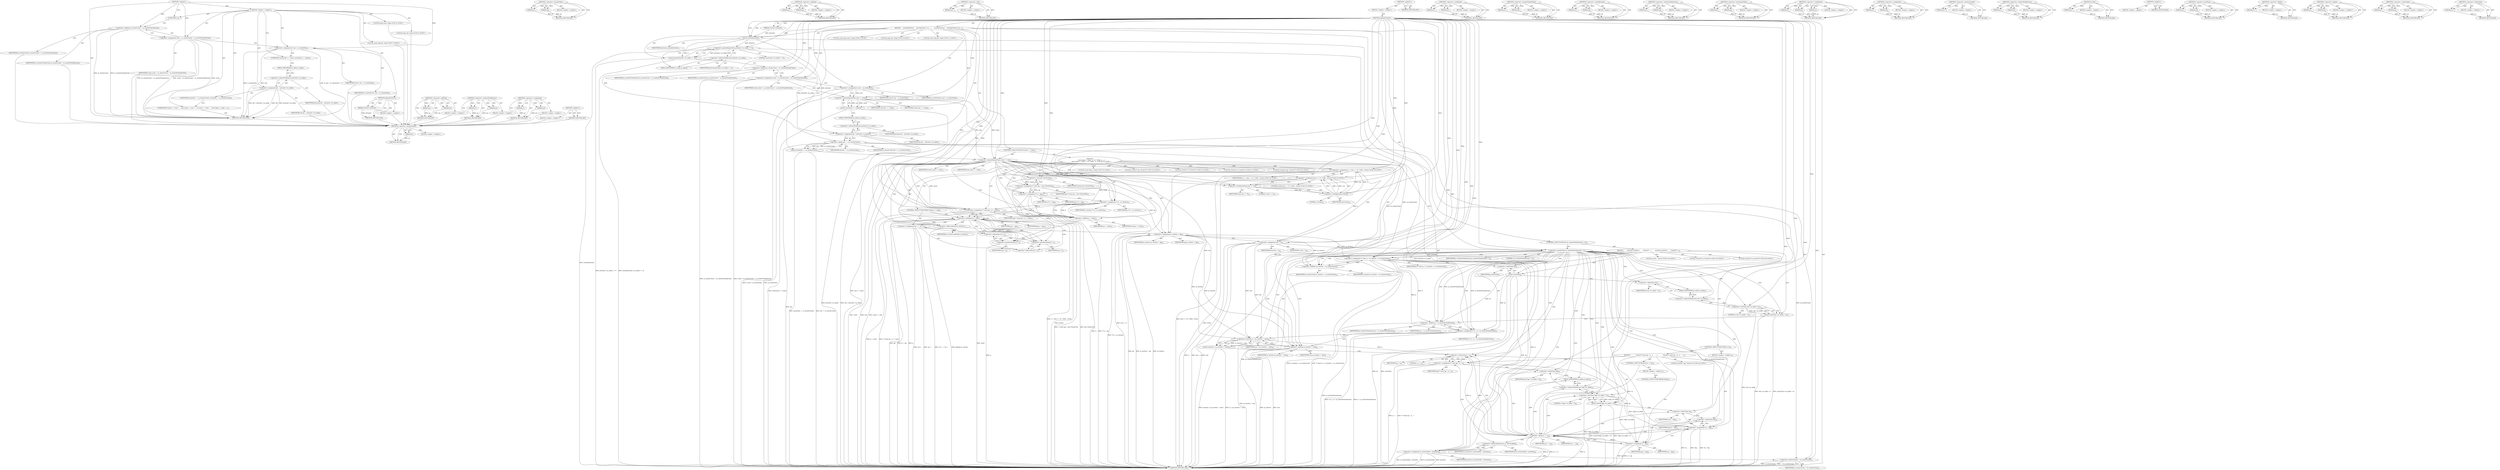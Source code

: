 digraph "&lt;global&gt;" {
vulnerable_281 [label=<(METHOD,&lt;operator&gt;.preIncrement)>];
vulnerable_282 [label=<(PARAM,p1)>];
vulnerable_283 [label=<(BLOCK,&lt;empty&gt;,&lt;empty&gt;)>];
vulnerable_284 [label=<(METHOD_RETURN,ANY)>];
vulnerable_261 [label=<(METHOD,&lt;operator&gt;.greaterThan)>];
vulnerable_262 [label=<(PARAM,p1)>];
vulnerable_263 [label=<(PARAM,p2)>];
vulnerable_264 [label=<(BLOCK,&lt;empty&gt;,&lt;empty&gt;)>];
vulnerable_265 [label=<(METHOD_RETURN,ANY)>];
vulnerable_214 [label=<(METHOD,&lt;operator&gt;.addition)>];
vulnerable_215 [label=<(PARAM,p1)>];
vulnerable_216 [label=<(PARAM,p2)>];
vulnerable_217 [label=<(BLOCK,&lt;empty&gt;,&lt;empty&gt;)>];
vulnerable_218 [label=<(METHOD_RETURN,ANY)>];
vulnerable_240 [label=<(METHOD,&lt;operator&gt;.new)>];
vulnerable_241 [label=<(PARAM,p1)>];
vulnerable_242 [label=<(BLOCK,&lt;empty&gt;,&lt;empty&gt;)>];
vulnerable_243 [label=<(METHOD_RETURN,ANY)>];
vulnerable_6 [label=<(METHOD,&lt;global&gt;)<SUB>1</SUB>>];
vulnerable_7 [label=<(BLOCK,&lt;empty&gt;,&lt;empty&gt;)<SUB>1</SUB>>];
vulnerable_8 [label=<(METHOD,AppendCluster)<SUB>1</SUB>>];
vulnerable_9 [label=<(PARAM,Cluster* pCluster)<SUB>1</SUB>>];
vulnerable_10 [label=<(BLOCK,{
    assert(pCluster);
    assert(pCluster-&gt;m_...,{
    assert(pCluster);
    assert(pCluster-&gt;m_...)<SUB>2</SUB>>];
vulnerable_11 [label=<(assert,assert(pCluster))<SUB>3</SUB>>];
vulnerable_12 [label=<(IDENTIFIER,pCluster,assert(pCluster))<SUB>3</SUB>>];
vulnerable_13 [label=<(assert,assert(pCluster-&gt;m_index &gt;= 0))<SUB>4</SUB>>];
vulnerable_14 [label=<(&lt;operator&gt;.greaterEqualsThan,pCluster-&gt;m_index &gt;= 0)<SUB>4</SUB>>];
vulnerable_15 [label=<(&lt;operator&gt;.indirectFieldAccess,pCluster-&gt;m_index)<SUB>4</SUB>>];
vulnerable_16 [label=<(IDENTIFIER,pCluster,pCluster-&gt;m_index &gt;= 0)<SUB>4</SUB>>];
vulnerable_17 [label=<(FIELD_IDENTIFIER,m_index,m_index)<SUB>4</SUB>>];
vulnerable_18 [label=<(LITERAL,0,pCluster-&gt;m_index &gt;= 0)<SUB>4</SUB>>];
vulnerable_19 [label="<(LOCAL,const long count: long)<SUB>6</SUB>>"];
vulnerable_20 [label=<(&lt;operator&gt;.assignment,count = m_clusterCount + m_clusterPreloadCount)<SUB>6</SUB>>];
vulnerable_21 [label=<(IDENTIFIER,count,count = m_clusterCount + m_clusterPreloadCount)<SUB>6</SUB>>];
vulnerable_22 [label=<(&lt;operator&gt;.addition,m_clusterCount + m_clusterPreloadCount)<SUB>6</SUB>>];
vulnerable_23 [label=<(IDENTIFIER,m_clusterCount,m_clusterCount + m_clusterPreloadCount)<SUB>6</SUB>>];
vulnerable_24 [label=<(IDENTIFIER,m_clusterPreloadCount,m_clusterCount + m_clusterPreloadCount)<SUB>6</SUB>>];
vulnerable_25 [label="<(LOCAL,long size: long)<SUB>8</SUB>>"];
vulnerable_26 [label=<(&lt;operator&gt;.assignment,&amp; size = m_clusterSize)<SUB>8</SUB>>];
vulnerable_27 [label=<(IDENTIFIER,size,&amp; size = m_clusterSize)<SUB>8</SUB>>];
vulnerable_28 [label=<(IDENTIFIER,m_clusterSize,&amp; size = m_clusterSize)<SUB>8</SUB>>];
vulnerable_29 [label=<(assert,assert(size &gt;= count))<SUB>9</SUB>>];
vulnerable_30 [label=<(&lt;operator&gt;.greaterEqualsThan,size &gt;= count)<SUB>9</SUB>>];
vulnerable_31 [label=<(IDENTIFIER,size,size &gt;= count)<SUB>9</SUB>>];
vulnerable_32 [label=<(IDENTIFIER,count,size &gt;= count)<SUB>9</SUB>>];
vulnerable_33 [label="<(LOCAL,const long idx: long)<SUB>11</SUB>>"];
vulnerable_34 [label=<(&lt;operator&gt;.assignment,idx = pCluster-&gt;m_index)<SUB>11</SUB>>];
vulnerable_35 [label=<(IDENTIFIER,idx,idx = pCluster-&gt;m_index)<SUB>11</SUB>>];
vulnerable_36 [label=<(&lt;operator&gt;.indirectFieldAccess,pCluster-&gt;m_index)<SUB>11</SUB>>];
vulnerable_37 [label=<(IDENTIFIER,pCluster,idx = pCluster-&gt;m_index)<SUB>11</SUB>>];
vulnerable_38 [label=<(FIELD_IDENTIFIER,m_index,m_index)<SUB>11</SUB>>];
vulnerable_39 [label=<(assert,assert(idx == m_clusterCount))<SUB>12</SUB>>];
vulnerable_40 [label=<(&lt;operator&gt;.equals,idx == m_clusterCount)<SUB>12</SUB>>];
vulnerable_41 [label=<(IDENTIFIER,idx,idx == m_clusterCount)<SUB>12</SUB>>];
vulnerable_42 [label=<(IDENTIFIER,m_clusterCount,idx == m_clusterCount)<SUB>12</SUB>>];
vulnerable_43 [label=<(CONTROL_STRUCTURE,IF,if (count &gt;= size))<SUB>14</SUB>>];
vulnerable_44 [label=<(&lt;operator&gt;.greaterEqualsThan,count &gt;= size)<SUB>14</SUB>>];
vulnerable_45 [label=<(IDENTIFIER,count,count &gt;= size)<SUB>14</SUB>>];
vulnerable_46 [label=<(IDENTIFIER,size,count &gt;= size)<SUB>14</SUB>>];
vulnerable_47 [label="<(BLOCK,{
        const long n = (size &lt;= 0) ? 2048 : 2...,{
        const long n = (size &lt;= 0) ? 2048 : 2...)<SUB>15</SUB>>"];
vulnerable_48 [label="<(LOCAL,const long n: long)<SUB>16</SUB>>"];
vulnerable_49 [label="<(&lt;operator&gt;.assignment,n = (size &lt;= 0) ? 2048 : 2*size)<SUB>16</SUB>>"];
vulnerable_50 [label="<(IDENTIFIER,n,n = (size &lt;= 0) ? 2048 : 2*size)<SUB>16</SUB>>"];
vulnerable_51 [label="<(&lt;operator&gt;.conditional,(size &lt;= 0) ? 2048 : 2*size)<SUB>16</SUB>>"];
vulnerable_52 [label=<(&lt;operator&gt;.lessEqualsThan,size &lt;= 0)<SUB>16</SUB>>];
vulnerable_53 [label=<(IDENTIFIER,size,size &lt;= 0)<SUB>16</SUB>>];
vulnerable_54 [label=<(LITERAL,0,size &lt;= 0)<SUB>16</SUB>>];
vulnerable_55 [label="<(LITERAL,2048,(size &lt;= 0) ? 2048 : 2*size)<SUB>16</SUB>>"];
vulnerable_56 [label=<(&lt;operator&gt;.multiplication,2*size)<SUB>16</SUB>>];
vulnerable_57 [label=<(LITERAL,2,2*size)<SUB>16</SUB>>];
vulnerable_58 [label=<(IDENTIFIER,size,2*size)<SUB>16</SUB>>];
vulnerable_59 [label="<(LOCAL,Cluster** qq: Cluster**)<SUB>18</SUB>>"];
vulnerable_60 [label=<(&lt;operator&gt;.assignment,** const qq = new Cluster*[n])<SUB>18</SUB>>];
vulnerable_61 [label=<(IDENTIFIER,qq,** const qq = new Cluster*[n])<SUB>18</SUB>>];
vulnerable_62 [label=<(&lt;operator&gt;.new,new Cluster*[n])<SUB>18</SUB>>];
vulnerable_63 [label=<(IDENTIFIER,Cluster,new Cluster*[n])<SUB>18</SUB>>];
vulnerable_64 [label="<(LOCAL,Cluster** q: Cluster**)<SUB>19</SUB>>"];
vulnerable_65 [label=<(&lt;operator&gt;.assignment,** q = qq)<SUB>19</SUB>>];
vulnerable_66 [label=<(IDENTIFIER,q,** q = qq)<SUB>19</SUB>>];
vulnerable_67 [label=<(IDENTIFIER,qq,** q = qq)<SUB>19</SUB>>];
vulnerable_68 [label="<(LOCAL,Cluster** p: Cluster**)<SUB>21</SUB>>"];
vulnerable_69 [label=<(&lt;operator&gt;.assignment,** p = m_clusters)<SUB>21</SUB>>];
vulnerable_70 [label=<(IDENTIFIER,p,** p = m_clusters)<SUB>21</SUB>>];
vulnerable_71 [label=<(IDENTIFIER,m_clusters,** p = m_clusters)<SUB>21</SUB>>];
vulnerable_72 [label="<(LOCAL,Cluster** pp: Cluster**)<SUB>22</SUB>>"];
vulnerable_73 [label=<(&lt;operator&gt;.assignment,** const pp = p + count)<SUB>22</SUB>>];
vulnerable_74 [label=<(IDENTIFIER,pp,** const pp = p + count)<SUB>22</SUB>>];
vulnerable_75 [label=<(&lt;operator&gt;.addition,p + count)<SUB>22</SUB>>];
vulnerable_76 [label=<(IDENTIFIER,p,p + count)<SUB>22</SUB>>];
vulnerable_77 [label=<(IDENTIFIER,count,p + count)<SUB>22</SUB>>];
vulnerable_78 [label=<(CONTROL_STRUCTURE,WHILE,while (p != pp))<SUB>24</SUB>>];
vulnerable_79 [label=<(&lt;operator&gt;.notEquals,p != pp)<SUB>24</SUB>>];
vulnerable_80 [label=<(IDENTIFIER,p,p != pp)<SUB>24</SUB>>];
vulnerable_81 [label=<(IDENTIFIER,pp,p != pp)<SUB>24</SUB>>];
vulnerable_82 [label=<(&lt;operator&gt;.assignment,*q++ = *p++)<SUB>25</SUB>>];
vulnerable_83 [label=<(&lt;operator&gt;.indirection,*q++)<SUB>25</SUB>>];
vulnerable_84 [label=<(&lt;operator&gt;.postIncrement,q++)<SUB>25</SUB>>];
vulnerable_85 [label=<(IDENTIFIER,q,q++)<SUB>25</SUB>>];
vulnerable_86 [label=<(&lt;operator&gt;.indirection,*p++)<SUB>25</SUB>>];
vulnerable_87 [label=<(&lt;operator&gt;.postIncrement,p++)<SUB>25</SUB>>];
vulnerable_88 [label=<(IDENTIFIER,p,p++)<SUB>25</SUB>>];
vulnerable_89 [label=<(&lt;operator&gt;.delete,delete[] m_clusters)<SUB>27</SUB>>];
vulnerable_90 [label=<(IDENTIFIER,m_clusters,delete[] m_clusters)<SUB>27</SUB>>];
vulnerable_91 [label=<(&lt;operator&gt;.assignment,m_clusters = qq)<SUB>29</SUB>>];
vulnerable_92 [label=<(IDENTIFIER,m_clusters,m_clusters = qq)<SUB>29</SUB>>];
vulnerable_93 [label=<(IDENTIFIER,qq,m_clusters = qq)<SUB>29</SUB>>];
vulnerable_94 [label=<(&lt;operator&gt;.assignment,size = n)<SUB>30</SUB>>];
vulnerable_95 [label=<(IDENTIFIER,size,size = n)<SUB>30</SUB>>];
vulnerable_96 [label=<(IDENTIFIER,n,size = n)<SUB>30</SUB>>];
vulnerable_97 [label=<(CONTROL_STRUCTURE,IF,if (m_clusterPreloadCount &gt; 0))<SUB>32</SUB>>];
vulnerable_98 [label=<(&lt;operator&gt;.greaterThan,m_clusterPreloadCount &gt; 0)<SUB>32</SUB>>];
vulnerable_99 [label=<(IDENTIFIER,m_clusterPreloadCount,m_clusterPreloadCount &gt; 0)<SUB>32</SUB>>];
vulnerable_100 [label=<(LITERAL,0,m_clusterPreloadCount &gt; 0)<SUB>32</SUB>>];
vulnerable_101 [label=<(BLOCK,{
        assert(m_clusters);
        Cluster**...,{
        assert(m_clusters);
        Cluster**...)<SUB>33</SUB>>];
vulnerable_102 [label="<(LOCAL,assert : assert)<SUB>34</SUB>>"];
vulnerable_103 [label="<(LOCAL,Cluster** p: Cluster**)<SUB>35</SUB>>"];
vulnerable_104 [label=<(&lt;operator&gt;.assignment,** const p = m_clusters + m_clusterCount)<SUB>35</SUB>>];
vulnerable_105 [label=<(IDENTIFIER,p,** const p = m_clusters + m_clusterCount)<SUB>35</SUB>>];
vulnerable_106 [label=<(&lt;operator&gt;.addition,m_clusters + m_clusterCount)<SUB>35</SUB>>];
vulnerable_107 [label=<(IDENTIFIER,m_clusters,m_clusters + m_clusterCount)<SUB>35</SUB>>];
vulnerable_108 [label=<(IDENTIFIER,m_clusterCount,m_clusters + m_clusterCount)<SUB>35</SUB>>];
vulnerable_109 [label=<(assert,assert(*p))<SUB>36</SUB>>];
vulnerable_110 [label=<(&lt;operator&gt;.indirection,*p)<SUB>36</SUB>>];
vulnerable_111 [label=<(IDENTIFIER,p,assert(*p))<SUB>36</SUB>>];
vulnerable_112 [label=<(assert,assert((*p)-&gt;m_index &lt; 0))<SUB>37</SUB>>];
vulnerable_113 [label=<(&lt;operator&gt;.lessThan,(*p)-&gt;m_index &lt; 0)<SUB>37</SUB>>];
vulnerable_114 [label=<(&lt;operator&gt;.indirectFieldAccess,(*p)-&gt;m_index)<SUB>37</SUB>>];
vulnerable_115 [label=<(&lt;operator&gt;.indirection,*p)<SUB>37</SUB>>];
vulnerable_116 [label=<(IDENTIFIER,p,(*p)-&gt;m_index &lt; 0)<SUB>37</SUB>>];
vulnerable_117 [label=<(FIELD_IDENTIFIER,m_index,m_index)<SUB>37</SUB>>];
vulnerable_118 [label=<(LITERAL,0,(*p)-&gt;m_index &lt; 0)<SUB>37</SUB>>];
vulnerable_119 [label="<(LOCAL,Cluster** q: Cluster**)<SUB>38</SUB>>"];
vulnerable_120 [label=<(&lt;operator&gt;.assignment,** q = p + m_clusterPreloadCount)<SUB>38</SUB>>];
vulnerable_121 [label=<(IDENTIFIER,q,** q = p + m_clusterPreloadCount)<SUB>38</SUB>>];
vulnerable_122 [label=<(&lt;operator&gt;.addition,p + m_clusterPreloadCount)<SUB>38</SUB>>];
vulnerable_123 [label=<(IDENTIFIER,p,p + m_clusterPreloadCount)<SUB>38</SUB>>];
vulnerable_124 [label=<(IDENTIFIER,m_clusterPreloadCount,p + m_clusterPreloadCount)<SUB>38</SUB>>];
vulnerable_125 [label=<(assert,assert(q &lt; (m_clusters + size)))<SUB>39</SUB>>];
vulnerable_126 [label=<(&lt;operator&gt;.lessThan,q &lt; (m_clusters + size))<SUB>39</SUB>>];
vulnerable_127 [label=<(IDENTIFIER,q,q &lt; (m_clusters + size))<SUB>39</SUB>>];
vulnerable_128 [label=<(&lt;operator&gt;.addition,m_clusters + size)<SUB>39</SUB>>];
vulnerable_129 [label=<(IDENTIFIER,m_clusters,m_clusters + size)<SUB>39</SUB>>];
vulnerable_130 [label=<(IDENTIFIER,size,m_clusters + size)<SUB>39</SUB>>];
vulnerable_131 [label=<(CONTROL_STRUCTURE,FOR,for (;;))<SUB>40</SUB>>];
vulnerable_132 [label=<(BLOCK,&lt;empty&gt;,&lt;empty&gt;)<SUB>40</SUB>>];
vulnerable_133 [label=<(BLOCK,{
            Cluster** const qq = q - 1;
     ...,{
            Cluster** const qq = q - 1;
     ...)<SUB>41</SUB>>];
vulnerable_134 [label="<(LOCAL,Cluster** qq: Cluster**)<SUB>42</SUB>>"];
vulnerable_135 [label=<(&lt;operator&gt;.assignment,** const qq = q - 1)<SUB>42</SUB>>];
vulnerable_136 [label=<(IDENTIFIER,qq,** const qq = q - 1)<SUB>42</SUB>>];
vulnerable_137 [label=<(&lt;operator&gt;.subtraction,q - 1)<SUB>42</SUB>>];
vulnerable_138 [label=<(IDENTIFIER,q,q - 1)<SUB>42</SUB>>];
vulnerable_139 [label=<(LITERAL,1,q - 1)<SUB>42</SUB>>];
vulnerable_140 [label=<(assert,assert((*qq)-&gt;m_index &lt; 0))<SUB>43</SUB>>];
vulnerable_141 [label=<(&lt;operator&gt;.lessThan,(*qq)-&gt;m_index &lt; 0)<SUB>43</SUB>>];
vulnerable_142 [label=<(&lt;operator&gt;.indirectFieldAccess,(*qq)-&gt;m_index)<SUB>43</SUB>>];
vulnerable_143 [label=<(&lt;operator&gt;.indirection,*qq)<SUB>43</SUB>>];
vulnerable_144 [label=<(IDENTIFIER,qq,(*qq)-&gt;m_index &lt; 0)<SUB>43</SUB>>];
vulnerable_145 [label=<(FIELD_IDENTIFIER,m_index,m_index)<SUB>43</SUB>>];
vulnerable_146 [label=<(LITERAL,0,(*qq)-&gt;m_index &lt; 0)<SUB>43</SUB>>];
vulnerable_147 [label=<(&lt;operator&gt;.assignment,*q = *qq)<SUB>44</SUB>>];
vulnerable_148 [label=<(&lt;operator&gt;.indirection,*q)<SUB>44</SUB>>];
vulnerable_149 [label=<(IDENTIFIER,q,*q = *qq)<SUB>44</SUB>>];
vulnerable_150 [label=<(&lt;operator&gt;.indirection,*qq)<SUB>44</SUB>>];
vulnerable_151 [label=<(IDENTIFIER,qq,*q = *qq)<SUB>44</SUB>>];
vulnerable_152 [label=<(&lt;operator&gt;.assignment,q = qq)<SUB>45</SUB>>];
vulnerable_153 [label=<(IDENTIFIER,q,q = qq)<SUB>45</SUB>>];
vulnerable_154 [label=<(IDENTIFIER,qq,q = qq)<SUB>45</SUB>>];
vulnerable_155 [label=<(CONTROL_STRUCTURE,IF,if (q == p))<SUB>46</SUB>>];
vulnerable_156 [label=<(&lt;operator&gt;.equals,q == p)<SUB>46</SUB>>];
vulnerable_157 [label=<(IDENTIFIER,q,q == p)<SUB>46</SUB>>];
vulnerable_158 [label=<(IDENTIFIER,p,q == p)<SUB>46</SUB>>];
vulnerable_159 [label=<(BLOCK,&lt;empty&gt;,&lt;empty&gt;)<SUB>47</SUB>>];
vulnerable_160 [label=<(CONTROL_STRUCTURE,BREAK,break;)<SUB>47</SUB>>];
vulnerable_161 [label=<(&lt;operator&gt;.assignment,m_clusters[idx] = pCluster)<SUB>50</SUB>>];
vulnerable_162 [label=<(&lt;operator&gt;.indirectIndexAccess,m_clusters[idx])<SUB>50</SUB>>];
vulnerable_163 [label=<(IDENTIFIER,m_clusters,m_clusters[idx] = pCluster)<SUB>50</SUB>>];
vulnerable_164 [label=<(IDENTIFIER,idx,m_clusters[idx] = pCluster)<SUB>50</SUB>>];
vulnerable_165 [label=<(IDENTIFIER,pCluster,m_clusters[idx] = pCluster)<SUB>50</SUB>>];
vulnerable_166 [label=<(&lt;operator&gt;.preIncrement,++m_clusterCount)<SUB>51</SUB>>];
vulnerable_167 [label=<(IDENTIFIER,m_clusterCount,++m_clusterCount)<SUB>51</SUB>>];
vulnerable_168 [label=<(METHOD_RETURN,void)<SUB>1</SUB>>];
vulnerable_170 [label=<(METHOD_RETURN,ANY)<SUB>1</SUB>>];
vulnerable_244 [label=<(METHOD,&lt;operator&gt;.notEquals)>];
vulnerable_245 [label=<(PARAM,p1)>];
vulnerable_246 [label=<(PARAM,p2)>];
vulnerable_247 [label=<(BLOCK,&lt;empty&gt;,&lt;empty&gt;)>];
vulnerable_248 [label=<(METHOD_RETURN,ANY)>];
vulnerable_199 [label=<(METHOD,&lt;operator&gt;.greaterEqualsThan)>];
vulnerable_200 [label=<(PARAM,p1)>];
vulnerable_201 [label=<(PARAM,p2)>];
vulnerable_202 [label=<(BLOCK,&lt;empty&gt;,&lt;empty&gt;)>];
vulnerable_203 [label=<(METHOD_RETURN,ANY)>];
vulnerable_235 [label=<(METHOD,&lt;operator&gt;.multiplication)>];
vulnerable_236 [label=<(PARAM,p1)>];
vulnerable_237 [label=<(PARAM,p2)>];
vulnerable_238 [label=<(BLOCK,&lt;empty&gt;,&lt;empty&gt;)>];
vulnerable_239 [label=<(METHOD_RETURN,ANY)>];
vulnerable_276 [label=<(METHOD,&lt;operator&gt;.indirectIndexAccess)>];
vulnerable_277 [label=<(PARAM,p1)>];
vulnerable_278 [label=<(PARAM,p2)>];
vulnerable_279 [label=<(BLOCK,&lt;empty&gt;,&lt;empty&gt;)>];
vulnerable_280 [label=<(METHOD_RETURN,ANY)>];
vulnerable_230 [label=<(METHOD,&lt;operator&gt;.lessEqualsThan)>];
vulnerable_231 [label=<(PARAM,p1)>];
vulnerable_232 [label=<(PARAM,p2)>];
vulnerable_233 [label=<(BLOCK,&lt;empty&gt;,&lt;empty&gt;)>];
vulnerable_234 [label=<(METHOD_RETURN,ANY)>];
vulnerable_224 [label=<(METHOD,&lt;operator&gt;.conditional)>];
vulnerable_225 [label=<(PARAM,p1)>];
vulnerable_226 [label=<(PARAM,p2)>];
vulnerable_227 [label=<(PARAM,p3)>];
vulnerable_228 [label=<(BLOCK,&lt;empty&gt;,&lt;empty&gt;)>];
vulnerable_229 [label=<(METHOD_RETURN,ANY)>];
vulnerable_209 [label=<(METHOD,&lt;operator&gt;.assignment)>];
vulnerable_210 [label=<(PARAM,p1)>];
vulnerable_211 [label=<(PARAM,p2)>];
vulnerable_212 [label=<(BLOCK,&lt;empty&gt;,&lt;empty&gt;)>];
vulnerable_213 [label=<(METHOD_RETURN,ANY)>];
vulnerable_253 [label=<(METHOD,&lt;operator&gt;.postIncrement)>];
vulnerable_254 [label=<(PARAM,p1)>];
vulnerable_255 [label=<(BLOCK,&lt;empty&gt;,&lt;empty&gt;)>];
vulnerable_256 [label=<(METHOD_RETURN,ANY)>];
vulnerable_204 [label=<(METHOD,&lt;operator&gt;.indirectFieldAccess)>];
vulnerable_205 [label=<(PARAM,p1)>];
vulnerable_206 [label=<(PARAM,p2)>];
vulnerable_207 [label=<(BLOCK,&lt;empty&gt;,&lt;empty&gt;)>];
vulnerable_208 [label=<(METHOD_RETURN,ANY)>];
vulnerable_195 [label=<(METHOD,assert)>];
vulnerable_196 [label=<(PARAM,p1)>];
vulnerable_197 [label=<(BLOCK,&lt;empty&gt;,&lt;empty&gt;)>];
vulnerable_198 [label=<(METHOD_RETURN,ANY)>];
vulnerable_189 [label=<(METHOD,&lt;global&gt;)<SUB>1</SUB>>];
vulnerable_190 [label=<(BLOCK,&lt;empty&gt;,&lt;empty&gt;)>];
vulnerable_191 [label=<(METHOD_RETURN,ANY)>];
vulnerable_266 [label=<(METHOD,&lt;operator&gt;.lessThan)>];
vulnerable_267 [label=<(PARAM,p1)>];
vulnerable_268 [label=<(PARAM,p2)>];
vulnerable_269 [label=<(BLOCK,&lt;empty&gt;,&lt;empty&gt;)>];
vulnerable_270 [label=<(METHOD_RETURN,ANY)>];
vulnerable_257 [label=<(METHOD,&lt;operator&gt;.delete)>];
vulnerable_258 [label=<(PARAM,p1)>];
vulnerable_259 [label=<(BLOCK,&lt;empty&gt;,&lt;empty&gt;)>];
vulnerable_260 [label=<(METHOD_RETURN,ANY)>];
vulnerable_219 [label=<(METHOD,&lt;operator&gt;.equals)>];
vulnerable_220 [label=<(PARAM,p1)>];
vulnerable_221 [label=<(PARAM,p2)>];
vulnerable_222 [label=<(BLOCK,&lt;empty&gt;,&lt;empty&gt;)>];
vulnerable_223 [label=<(METHOD_RETURN,ANY)>];
vulnerable_271 [label=<(METHOD,&lt;operator&gt;.subtraction)>];
vulnerable_272 [label=<(PARAM,p1)>];
vulnerable_273 [label=<(PARAM,p2)>];
vulnerable_274 [label=<(BLOCK,&lt;empty&gt;,&lt;empty&gt;)>];
vulnerable_275 [label=<(METHOD_RETURN,ANY)>];
vulnerable_249 [label=<(METHOD,&lt;operator&gt;.indirection)>];
vulnerable_250 [label=<(PARAM,p1)>];
vulnerable_251 [label=<(BLOCK,&lt;empty&gt;,&lt;empty&gt;)>];
vulnerable_252 [label=<(METHOD_RETURN,ANY)>];
fixed_6 [label=<(METHOD,&lt;global&gt;)<SUB>1</SUB>>];
fixed_7 [label=<(BLOCK,&lt;empty&gt;,&lt;empty&gt;)<SUB>1</SUB>>];
fixed_8 [label=<(METHOD,AppendCluster)<SUB>1</SUB>>];
fixed_9 [label=<(PARAM,Cluster* pCluster)<SUB>1</SUB>>];
fixed_10 [label=<(BLOCK,&lt;empty&gt;,&lt;empty&gt;)>];
fixed_11 [label=<(METHOD_RETURN,void)<SUB>1</SUB>>];
fixed_13 [label=<(UNKNOWN,t,t)<SUB>2</SUB>>];
fixed_14 [label="<(LOCAL,long count: long)<SUB>2</SUB>>"];
fixed_15 [label=<(&lt;operator&gt;.assignment,count = m_clusterCount + m_clusterPreloadCount)<SUB>2</SUB>>];
fixed_16 [label=<(IDENTIFIER,count,count = m_clusterCount + m_clusterPreloadCount)<SUB>2</SUB>>];
fixed_17 [label=<(&lt;operator&gt;.addition,m_clusterCount + m_clusterPreloadCount)<SUB>2</SUB>>];
fixed_18 [label=<(IDENTIFIER,m_clusterCount,m_clusterCount + m_clusterPreloadCount)<SUB>2</SUB>>];
fixed_19 [label=<(IDENTIFIER,m_clusterPreloadCount,m_clusterCount + m_clusterPreloadCount)<SUB>2</SUB>>];
fixed_20 [label="<(LOCAL,long size: long)<SUB>4</SUB>>"];
fixed_21 [label=<(&lt;operator&gt;.assignment,&amp; size = m_clusterSize)<SUB>4</SUB>>];
fixed_22 [label=<(IDENTIFIER,size,&amp; size = m_clusterSize)<SUB>4</SUB>>];
fixed_23 [label=<(IDENTIFIER,m_clusterSize,&amp; size = m_clusterSize)<SUB>4</SUB>>];
fixed_24 [label=<(UNKNOWN,assert(size &gt;= count);,assert(size &gt;= count);)<SUB>5</SUB>>];
fixed_25 [label="<(LOCAL,const long idx: long)<SUB>7</SUB>>"];
fixed_26 [label=<(&lt;operator&gt;.assignment,idx = pCluster-&gt;m_index)<SUB>7</SUB>>];
fixed_27 [label=<(IDENTIFIER,idx,idx = pCluster-&gt;m_index)<SUB>7</SUB>>];
fixed_28 [label=<(&lt;operator&gt;.indirectFieldAccess,pCluster-&gt;m_index)<SUB>7</SUB>>];
fixed_29 [label=<(IDENTIFIER,pCluster,idx = pCluster-&gt;m_index)<SUB>7</SUB>>];
fixed_30 [label=<(FIELD_IDENTIFIER,m_index,m_index)<SUB>7</SUB>>];
fixed_31 [label=<(UNKNOWN,assert(idx == m_clusterCount);,assert(idx == m_clusterCount);)<SUB>8</SUB>>];
fixed_32 [label=<(UNKNOWN,if (count &gt;= size) {
    const long n = (size &lt;...,if (count &gt;= size) {
    const long n = (size &lt;...)<SUB>10</SUB>>];
fixed_33 [label=<(METHOD_RETURN,ANY)<SUB>1</SUB>>];
fixed_55 [label=<(METHOD,&lt;operator&gt;.addition)>];
fixed_56 [label=<(PARAM,p1)>];
fixed_57 [label=<(PARAM,p2)>];
fixed_58 [label=<(BLOCK,&lt;empty&gt;,&lt;empty&gt;)>];
fixed_59 [label=<(METHOD_RETURN,ANY)>];
fixed_60 [label=<(METHOD,&lt;operator&gt;.indirectFieldAccess)>];
fixed_61 [label=<(PARAM,p1)>];
fixed_62 [label=<(PARAM,p2)>];
fixed_63 [label=<(BLOCK,&lt;empty&gt;,&lt;empty&gt;)>];
fixed_64 [label=<(METHOD_RETURN,ANY)>];
fixed_50 [label=<(METHOD,&lt;operator&gt;.assignment)>];
fixed_51 [label=<(PARAM,p1)>];
fixed_52 [label=<(PARAM,p2)>];
fixed_53 [label=<(BLOCK,&lt;empty&gt;,&lt;empty&gt;)>];
fixed_54 [label=<(METHOD_RETURN,ANY)>];
fixed_44 [label=<(METHOD,&lt;global&gt;)<SUB>1</SUB>>];
fixed_45 [label=<(BLOCK,&lt;empty&gt;,&lt;empty&gt;)>];
fixed_46 [label=<(METHOD_RETURN,ANY)>];
vulnerable_281 -> vulnerable_282  [key=0, label="AST: "];
vulnerable_281 -> vulnerable_282  [key=1, label="DDG: "];
vulnerable_281 -> vulnerable_283  [key=0, label="AST: "];
vulnerable_281 -> vulnerable_284  [key=0, label="AST: "];
vulnerable_281 -> vulnerable_284  [key=1, label="CFG: "];
vulnerable_282 -> vulnerable_284  [key=0, label="DDG: p1"];
vulnerable_261 -> vulnerable_262  [key=0, label="AST: "];
vulnerable_261 -> vulnerable_262  [key=1, label="DDG: "];
vulnerable_261 -> vulnerable_264  [key=0, label="AST: "];
vulnerable_261 -> vulnerable_263  [key=0, label="AST: "];
vulnerable_261 -> vulnerable_263  [key=1, label="DDG: "];
vulnerable_261 -> vulnerable_265  [key=0, label="AST: "];
vulnerable_261 -> vulnerable_265  [key=1, label="CFG: "];
vulnerable_262 -> vulnerable_265  [key=0, label="DDG: p1"];
vulnerable_263 -> vulnerable_265  [key=0, label="DDG: p2"];
vulnerable_214 -> vulnerable_215  [key=0, label="AST: "];
vulnerable_214 -> vulnerable_215  [key=1, label="DDG: "];
vulnerable_214 -> vulnerable_217  [key=0, label="AST: "];
vulnerable_214 -> vulnerable_216  [key=0, label="AST: "];
vulnerable_214 -> vulnerable_216  [key=1, label="DDG: "];
vulnerable_214 -> vulnerable_218  [key=0, label="AST: "];
vulnerable_214 -> vulnerable_218  [key=1, label="CFG: "];
vulnerable_215 -> vulnerable_218  [key=0, label="DDG: p1"];
vulnerable_216 -> vulnerable_218  [key=0, label="DDG: p2"];
vulnerable_240 -> vulnerable_241  [key=0, label="AST: "];
vulnerable_240 -> vulnerable_241  [key=1, label="DDG: "];
vulnerable_240 -> vulnerable_242  [key=0, label="AST: "];
vulnerable_240 -> vulnerable_243  [key=0, label="AST: "];
vulnerable_240 -> vulnerable_243  [key=1, label="CFG: "];
vulnerable_241 -> vulnerable_243  [key=0, label="DDG: p1"];
vulnerable_6 -> vulnerable_7  [key=0, label="AST: "];
vulnerable_6 -> vulnerable_170  [key=0, label="AST: "];
vulnerable_6 -> vulnerable_170  [key=1, label="CFG: "];
vulnerable_7 -> vulnerable_8  [key=0, label="AST: "];
vulnerable_8 -> vulnerable_9  [key=0, label="AST: "];
vulnerable_8 -> vulnerable_9  [key=1, label="DDG: "];
vulnerable_8 -> vulnerable_10  [key=0, label="AST: "];
vulnerable_8 -> vulnerable_168  [key=0, label="AST: "];
vulnerable_8 -> vulnerable_11  [key=0, label="CFG: "];
vulnerable_8 -> vulnerable_11  [key=1, label="DDG: "];
vulnerable_8 -> vulnerable_20  [key=0, label="DDG: "];
vulnerable_8 -> vulnerable_26  [key=0, label="DDG: "];
vulnerable_8 -> vulnerable_161  [key=0, label="DDG: "];
vulnerable_8 -> vulnerable_166  [key=0, label="DDG: "];
vulnerable_8 -> vulnerable_14  [key=0, label="DDG: "];
vulnerable_8 -> vulnerable_22  [key=0, label="DDG: "];
vulnerable_8 -> vulnerable_30  [key=0, label="DDG: "];
vulnerable_8 -> vulnerable_40  [key=0, label="DDG: "];
vulnerable_8 -> vulnerable_44  [key=0, label="DDG: "];
vulnerable_8 -> vulnerable_49  [key=0, label="DDG: "];
vulnerable_8 -> vulnerable_65  [key=0, label="DDG: "];
vulnerable_8 -> vulnerable_69  [key=0, label="DDG: "];
vulnerable_8 -> vulnerable_73  [key=0, label="DDG: "];
vulnerable_8 -> vulnerable_91  [key=0, label="DDG: "];
vulnerable_8 -> vulnerable_94  [key=0, label="DDG: "];
vulnerable_8 -> vulnerable_98  [key=0, label="DDG: "];
vulnerable_8 -> vulnerable_104  [key=0, label="DDG: "];
vulnerable_8 -> vulnerable_120  [key=0, label="DDG: "];
vulnerable_8 -> vulnerable_89  [key=0, label="DDG: "];
vulnerable_8 -> vulnerable_51  [key=0, label="DDG: "];
vulnerable_8 -> vulnerable_62  [key=0, label="DDG: "];
vulnerable_8 -> vulnerable_75  [key=0, label="DDG: "];
vulnerable_8 -> vulnerable_79  [key=0, label="DDG: "];
vulnerable_8 -> vulnerable_106  [key=0, label="DDG: "];
vulnerable_8 -> vulnerable_113  [key=0, label="DDG: "];
vulnerable_8 -> vulnerable_122  [key=0, label="DDG: "];
vulnerable_8 -> vulnerable_126  [key=0, label="DDG: "];
vulnerable_8 -> vulnerable_152  [key=0, label="DDG: "];
vulnerable_8 -> vulnerable_52  [key=0, label="DDG: "];
vulnerable_8 -> vulnerable_56  [key=0, label="DDG: "];
vulnerable_8 -> vulnerable_128  [key=0, label="DDG: "];
vulnerable_8 -> vulnerable_84  [key=0, label="DDG: "];
vulnerable_8 -> vulnerable_87  [key=0, label="DDG: "];
vulnerable_8 -> vulnerable_137  [key=0, label="DDG: "];
vulnerable_8 -> vulnerable_141  [key=0, label="DDG: "];
vulnerable_8 -> vulnerable_156  [key=0, label="DDG: "];
vulnerable_9 -> vulnerable_11  [key=0, label="DDG: pCluster"];
vulnerable_10 -> vulnerable_11  [key=0, label="AST: "];
vulnerable_10 -> vulnerable_13  [key=0, label="AST: "];
vulnerable_10 -> vulnerable_19  [key=0, label="AST: "];
vulnerable_10 -> vulnerable_20  [key=0, label="AST: "];
vulnerable_10 -> vulnerable_25  [key=0, label="AST: "];
vulnerable_10 -> vulnerable_26  [key=0, label="AST: "];
vulnerable_10 -> vulnerable_29  [key=0, label="AST: "];
vulnerable_10 -> vulnerable_33  [key=0, label="AST: "];
vulnerable_10 -> vulnerable_34  [key=0, label="AST: "];
vulnerable_10 -> vulnerable_39  [key=0, label="AST: "];
vulnerable_10 -> vulnerable_43  [key=0, label="AST: "];
vulnerable_10 -> vulnerable_97  [key=0, label="AST: "];
vulnerable_10 -> vulnerable_161  [key=0, label="AST: "];
vulnerable_10 -> vulnerable_166  [key=0, label="AST: "];
vulnerable_11 -> vulnerable_12  [key=0, label="AST: "];
vulnerable_11 -> vulnerable_17  [key=0, label="CFG: "];
vulnerable_11 -> vulnerable_168  [key=0, label="DDG: assert(pCluster)"];
vulnerable_11 -> vulnerable_34  [key=0, label="DDG: pCluster"];
vulnerable_11 -> vulnerable_161  [key=0, label="DDG: pCluster"];
vulnerable_11 -> vulnerable_14  [key=0, label="DDG: pCluster"];
vulnerable_13 -> vulnerable_14  [key=0, label="AST: "];
vulnerable_13 -> vulnerable_22  [key=0, label="CFG: "];
vulnerable_13 -> vulnerable_168  [key=0, label="DDG: pCluster-&gt;m_index &gt;= 0"];
vulnerable_13 -> vulnerable_168  [key=1, label="DDG: assert(pCluster-&gt;m_index &gt;= 0)"];
vulnerable_14 -> vulnerable_15  [key=0, label="AST: "];
vulnerable_14 -> vulnerable_18  [key=0, label="AST: "];
vulnerable_14 -> vulnerable_13  [key=0, label="CFG: "];
vulnerable_14 -> vulnerable_13  [key=1, label="DDG: pCluster-&gt;m_index"];
vulnerable_14 -> vulnerable_13  [key=2, label="DDG: 0"];
vulnerable_14 -> vulnerable_34  [key=0, label="DDG: pCluster-&gt;m_index"];
vulnerable_14 -> vulnerable_161  [key=0, label="DDG: pCluster-&gt;m_index"];
vulnerable_15 -> vulnerable_16  [key=0, label="AST: "];
vulnerable_15 -> vulnerable_17  [key=0, label="AST: "];
vulnerable_15 -> vulnerable_14  [key=0, label="CFG: "];
vulnerable_17 -> vulnerable_15  [key=0, label="CFG: "];
vulnerable_20 -> vulnerable_21  [key=0, label="AST: "];
vulnerable_20 -> vulnerable_22  [key=0, label="AST: "];
vulnerable_20 -> vulnerable_26  [key=0, label="CFG: "];
vulnerable_20 -> vulnerable_168  [key=0, label="DDG: m_clusterCount + m_clusterPreloadCount"];
vulnerable_20 -> vulnerable_168  [key=1, label="DDG: count = m_clusterCount + m_clusterPreloadCount"];
vulnerable_20 -> vulnerable_30  [key=0, label="DDG: count"];
vulnerable_22 -> vulnerable_23  [key=0, label="AST: "];
vulnerable_22 -> vulnerable_24  [key=0, label="AST: "];
vulnerable_22 -> vulnerable_20  [key=0, label="CFG: "];
vulnerable_26 -> vulnerable_27  [key=0, label="AST: "];
vulnerable_26 -> vulnerable_28  [key=0, label="AST: "];
vulnerable_26 -> vulnerable_30  [key=0, label="CFG: "];
vulnerable_26 -> vulnerable_30  [key=1, label="DDG: size"];
vulnerable_26 -> vulnerable_168  [key=0, label="DDG: &amp; size = m_clusterSize"];
vulnerable_26 -> vulnerable_168  [key=1, label="DDG: m_clusterSize"];
vulnerable_29 -> vulnerable_30  [key=0, label="AST: "];
vulnerable_29 -> vulnerable_38  [key=0, label="CFG: "];
vulnerable_29 -> vulnerable_168  [key=0, label="DDG: size &gt;= count"];
vulnerable_29 -> vulnerable_168  [key=1, label="DDG: assert(size &gt;= count)"];
vulnerable_30 -> vulnerable_31  [key=0, label="AST: "];
vulnerable_30 -> vulnerable_32  [key=0, label="AST: "];
vulnerable_30 -> vulnerable_29  [key=0, label="CFG: "];
vulnerable_30 -> vulnerable_29  [key=1, label="DDG: size"];
vulnerable_30 -> vulnerable_29  [key=2, label="DDG: count"];
vulnerable_30 -> vulnerable_44  [key=0, label="DDG: count"];
vulnerable_30 -> vulnerable_44  [key=1, label="DDG: size"];
vulnerable_34 -> vulnerable_35  [key=0, label="AST: "];
vulnerable_34 -> vulnerable_36  [key=0, label="AST: "];
vulnerable_34 -> vulnerable_40  [key=0, label="CFG: "];
vulnerable_34 -> vulnerable_40  [key=1, label="DDG: idx"];
vulnerable_34 -> vulnerable_168  [key=0, label="DDG: pCluster-&gt;m_index"];
vulnerable_34 -> vulnerable_168  [key=1, label="DDG: idx = pCluster-&gt;m_index"];
vulnerable_36 -> vulnerable_37  [key=0, label="AST: "];
vulnerable_36 -> vulnerable_38  [key=0, label="AST: "];
vulnerable_36 -> vulnerable_34  [key=0, label="CFG: "];
vulnerable_38 -> vulnerable_36  [key=0, label="CFG: "];
vulnerable_39 -> vulnerable_40  [key=0, label="AST: "];
vulnerable_39 -> vulnerable_44  [key=0, label="CFG: "];
vulnerable_39 -> vulnerable_168  [key=0, label="DDG: idx == m_clusterCount"];
vulnerable_39 -> vulnerable_168  [key=1, label="DDG: assert(idx == m_clusterCount)"];
vulnerable_40 -> vulnerable_41  [key=0, label="AST: "];
vulnerable_40 -> vulnerable_42  [key=0, label="AST: "];
vulnerable_40 -> vulnerable_39  [key=0, label="CFG: "];
vulnerable_40 -> vulnerable_39  [key=1, label="DDG: idx"];
vulnerable_40 -> vulnerable_39  [key=2, label="DDG: m_clusterCount"];
vulnerable_40 -> vulnerable_168  [key=0, label="DDG: idx"];
vulnerable_40 -> vulnerable_166  [key=0, label="DDG: m_clusterCount"];
vulnerable_40 -> vulnerable_104  [key=0, label="DDG: m_clusterCount"];
vulnerable_40 -> vulnerable_106  [key=0, label="DDG: m_clusterCount"];
vulnerable_43 -> vulnerable_44  [key=0, label="AST: "];
vulnerable_43 -> vulnerable_47  [key=0, label="AST: "];
vulnerable_44 -> vulnerable_45  [key=0, label="AST: "];
vulnerable_44 -> vulnerable_46  [key=0, label="AST: "];
vulnerable_44 -> vulnerable_52  [key=0, label="CFG: "];
vulnerable_44 -> vulnerable_52  [key=1, label="DDG: size"];
vulnerable_44 -> vulnerable_52  [key=2, label="CDG: "];
vulnerable_44 -> vulnerable_98  [key=0, label="CFG: "];
vulnerable_44 -> vulnerable_168  [key=0, label="DDG: count"];
vulnerable_44 -> vulnerable_168  [key=1, label="DDG: size"];
vulnerable_44 -> vulnerable_168  [key=2, label="DDG: count &gt;= size"];
vulnerable_44 -> vulnerable_73  [key=0, label="DDG: count"];
vulnerable_44 -> vulnerable_73  [key=1, label="CDG: "];
vulnerable_44 -> vulnerable_75  [key=0, label="DDG: count"];
vulnerable_44 -> vulnerable_75  [key=1, label="CDG: "];
vulnerable_44 -> vulnerable_126  [key=0, label="DDG: size"];
vulnerable_44 -> vulnerable_128  [key=0, label="DDG: size"];
vulnerable_44 -> vulnerable_94  [key=0, label="CDG: "];
vulnerable_44 -> vulnerable_49  [key=0, label="CDG: "];
vulnerable_44 -> vulnerable_60  [key=0, label="CDG: "];
vulnerable_44 -> vulnerable_51  [key=0, label="CDG: "];
vulnerable_44 -> vulnerable_89  [key=0, label="CDG: "];
vulnerable_44 -> vulnerable_69  [key=0, label="CDG: "];
vulnerable_44 -> vulnerable_65  [key=0, label="CDG: "];
vulnerable_44 -> vulnerable_91  [key=0, label="CDG: "];
vulnerable_44 -> vulnerable_79  [key=0, label="CDG: "];
vulnerable_44 -> vulnerable_62  [key=0, label="CDG: "];
vulnerable_47 -> vulnerable_48  [key=0, label="AST: "];
vulnerable_47 -> vulnerable_49  [key=0, label="AST: "];
vulnerable_47 -> vulnerable_59  [key=0, label="AST: "];
vulnerable_47 -> vulnerable_60  [key=0, label="AST: "];
vulnerable_47 -> vulnerable_64  [key=0, label="AST: "];
vulnerable_47 -> vulnerable_65  [key=0, label="AST: "];
vulnerable_47 -> vulnerable_68  [key=0, label="AST: "];
vulnerable_47 -> vulnerable_69  [key=0, label="AST: "];
vulnerable_47 -> vulnerable_72  [key=0, label="AST: "];
vulnerable_47 -> vulnerable_73  [key=0, label="AST: "];
vulnerable_47 -> vulnerable_78  [key=0, label="AST: "];
vulnerable_47 -> vulnerable_89  [key=0, label="AST: "];
vulnerable_47 -> vulnerable_91  [key=0, label="AST: "];
vulnerable_47 -> vulnerable_94  [key=0, label="AST: "];
vulnerable_49 -> vulnerable_50  [key=0, label="AST: "];
vulnerable_49 -> vulnerable_51  [key=0, label="AST: "];
vulnerable_49 -> vulnerable_62  [key=0, label="CFG: "];
vulnerable_49 -> vulnerable_168  [key=0, label="DDG: (size &lt;= 0) ? 2048 : 2*size"];
vulnerable_49 -> vulnerable_168  [key=1, label="DDG: n = (size &lt;= 0) ? 2048 : 2*size"];
vulnerable_49 -> vulnerable_94  [key=0, label="DDG: n"];
vulnerable_51 -> vulnerable_52  [key=0, label="AST: "];
vulnerable_51 -> vulnerable_55  [key=0, label="AST: "];
vulnerable_51 -> vulnerable_56  [key=0, label="AST: "];
vulnerable_51 -> vulnerable_49  [key=0, label="CFG: "];
vulnerable_51 -> vulnerable_168  [key=0, label="DDG: size &lt;= 0"];
vulnerable_51 -> vulnerable_168  [key=1, label="DDG: 2*size"];
vulnerable_52 -> vulnerable_53  [key=0, label="AST: "];
vulnerable_52 -> vulnerable_54  [key=0, label="AST: "];
vulnerable_52 -> vulnerable_51  [key=0, label="CFG: "];
vulnerable_52 -> vulnerable_56  [key=0, label="CFG: "];
vulnerable_52 -> vulnerable_56  [key=1, label="DDG: size"];
vulnerable_52 -> vulnerable_56  [key=2, label="CDG: "];
vulnerable_56 -> vulnerable_57  [key=0, label="AST: "];
vulnerable_56 -> vulnerable_58  [key=0, label="AST: "];
vulnerable_56 -> vulnerable_51  [key=0, label="CFG: "];
vulnerable_56 -> vulnerable_51  [key=1, label="DDG: 2"];
vulnerable_56 -> vulnerable_51  [key=2, label="DDG: size"];
vulnerable_56 -> vulnerable_49  [key=0, label="DDG: 2"];
vulnerable_56 -> vulnerable_49  [key=1, label="DDG: size"];
vulnerable_60 -> vulnerable_61  [key=0, label="AST: "];
vulnerable_60 -> vulnerable_62  [key=0, label="AST: "];
vulnerable_60 -> vulnerable_65  [key=0, label="CFG: "];
vulnerable_60 -> vulnerable_65  [key=1, label="DDG: qq"];
vulnerable_60 -> vulnerable_168  [key=0, label="DDG: new Cluster*[n]"];
vulnerable_60 -> vulnerable_168  [key=1, label="DDG: ** const qq = new Cluster*[n]"];
vulnerable_60 -> vulnerable_91  [key=0, label="DDG: qq"];
vulnerable_62 -> vulnerable_63  [key=0, label="AST: "];
vulnerable_62 -> vulnerable_60  [key=0, label="CFG: "];
vulnerable_62 -> vulnerable_60  [key=1, label="DDG: Cluster"];
vulnerable_62 -> vulnerable_168  [key=0, label="DDG: Cluster"];
vulnerable_65 -> vulnerable_66  [key=0, label="AST: "];
vulnerable_65 -> vulnerable_67  [key=0, label="AST: "];
vulnerable_65 -> vulnerable_69  [key=0, label="CFG: "];
vulnerable_65 -> vulnerable_168  [key=0, label="DDG: q"];
vulnerable_65 -> vulnerable_168  [key=1, label="DDG: ** q = qq"];
vulnerable_65 -> vulnerable_84  [key=0, label="DDG: q"];
vulnerable_69 -> vulnerable_70  [key=0, label="AST: "];
vulnerable_69 -> vulnerable_71  [key=0, label="AST: "];
vulnerable_69 -> vulnerable_75  [key=0, label="CFG: "];
vulnerable_69 -> vulnerable_75  [key=1, label="DDG: p"];
vulnerable_69 -> vulnerable_168  [key=0, label="DDG: ** p = m_clusters"];
vulnerable_69 -> vulnerable_73  [key=0, label="DDG: p"];
vulnerable_69 -> vulnerable_79  [key=0, label="DDG: p"];
vulnerable_73 -> vulnerable_74  [key=0, label="AST: "];
vulnerable_73 -> vulnerable_75  [key=0, label="AST: "];
vulnerable_73 -> vulnerable_79  [key=0, label="CFG: "];
vulnerable_73 -> vulnerable_79  [key=1, label="DDG: pp"];
vulnerable_73 -> vulnerable_168  [key=0, label="DDG: p + count"];
vulnerable_73 -> vulnerable_168  [key=1, label="DDG: ** const pp = p + count"];
vulnerable_75 -> vulnerable_76  [key=0, label="AST: "];
vulnerable_75 -> vulnerable_77  [key=0, label="AST: "];
vulnerable_75 -> vulnerable_73  [key=0, label="CFG: "];
vulnerable_75 -> vulnerable_168  [key=0, label="DDG: count"];
vulnerable_78 -> vulnerable_79  [key=0, label="AST: "];
vulnerable_78 -> vulnerable_82  [key=0, label="AST: "];
vulnerable_79 -> vulnerable_80  [key=0, label="AST: "];
vulnerable_79 -> vulnerable_81  [key=0, label="AST: "];
vulnerable_79 -> vulnerable_84  [key=0, label="CFG: "];
vulnerable_79 -> vulnerable_84  [key=1, label="CDG: "];
vulnerable_79 -> vulnerable_89  [key=0, label="CFG: "];
vulnerable_79 -> vulnerable_168  [key=0, label="DDG: p"];
vulnerable_79 -> vulnerable_168  [key=1, label="DDG: pp"];
vulnerable_79 -> vulnerable_168  [key=2, label="DDG: p != pp"];
vulnerable_79 -> vulnerable_87  [key=0, label="DDG: p"];
vulnerable_79 -> vulnerable_87  [key=1, label="CDG: "];
vulnerable_79 -> vulnerable_82  [key=0, label="CDG: "];
vulnerable_79 -> vulnerable_79  [key=0, label="CDG: "];
vulnerable_79 -> vulnerable_83  [key=0, label="CDG: "];
vulnerable_79 -> vulnerable_86  [key=0, label="CDG: "];
vulnerable_82 -> vulnerable_83  [key=0, label="AST: "];
vulnerable_82 -> vulnerable_86  [key=0, label="AST: "];
vulnerable_82 -> vulnerable_79  [key=0, label="CFG: "];
vulnerable_82 -> vulnerable_168  [key=0, label="DDG: *q++"];
vulnerable_82 -> vulnerable_168  [key=1, label="DDG: *p++"];
vulnerable_82 -> vulnerable_168  [key=2, label="DDG: *q++ = *p++"];
vulnerable_83 -> vulnerable_84  [key=0, label="AST: "];
vulnerable_83 -> vulnerable_87  [key=0, label="CFG: "];
vulnerable_84 -> vulnerable_85  [key=0, label="AST: "];
vulnerable_84 -> vulnerable_83  [key=0, label="CFG: "];
vulnerable_84 -> vulnerable_168  [key=0, label="DDG: q"];
vulnerable_86 -> vulnerable_87  [key=0, label="AST: "];
vulnerable_86 -> vulnerable_82  [key=0, label="CFG: "];
vulnerable_87 -> vulnerable_88  [key=0, label="AST: "];
vulnerable_87 -> vulnerable_86  [key=0, label="CFG: "];
vulnerable_87 -> vulnerable_79  [key=0, label="DDG: p"];
vulnerable_89 -> vulnerable_90  [key=0, label="AST: "];
vulnerable_89 -> vulnerable_91  [key=0, label="CFG: "];
vulnerable_89 -> vulnerable_168  [key=0, label="DDG: delete[] m_clusters"];
vulnerable_91 -> vulnerable_92  [key=0, label="AST: "];
vulnerable_91 -> vulnerable_93  [key=0, label="AST: "];
vulnerable_91 -> vulnerable_94  [key=0, label="CFG: "];
vulnerable_91 -> vulnerable_168  [key=0, label="DDG: m_clusters"];
vulnerable_91 -> vulnerable_168  [key=1, label="DDG: qq"];
vulnerable_91 -> vulnerable_168  [key=2, label="DDG: m_clusters = qq"];
vulnerable_91 -> vulnerable_104  [key=0, label="DDG: m_clusters"];
vulnerable_91 -> vulnerable_106  [key=0, label="DDG: m_clusters"];
vulnerable_91 -> vulnerable_126  [key=0, label="DDG: m_clusters"];
vulnerable_91 -> vulnerable_128  [key=0, label="DDG: m_clusters"];
vulnerable_94 -> vulnerable_95  [key=0, label="AST: "];
vulnerable_94 -> vulnerable_96  [key=0, label="AST: "];
vulnerable_94 -> vulnerable_98  [key=0, label="CFG: "];
vulnerable_94 -> vulnerable_168  [key=0, label="DDG: size"];
vulnerable_94 -> vulnerable_168  [key=1, label="DDG: n"];
vulnerable_94 -> vulnerable_168  [key=2, label="DDG: size = n"];
vulnerable_94 -> vulnerable_126  [key=0, label="DDG: size"];
vulnerable_94 -> vulnerable_128  [key=0, label="DDG: size"];
vulnerable_97 -> vulnerable_98  [key=0, label="AST: "];
vulnerable_97 -> vulnerable_101  [key=0, label="AST: "];
vulnerable_98 -> vulnerable_99  [key=0, label="AST: "];
vulnerable_98 -> vulnerable_100  [key=0, label="AST: "];
vulnerable_98 -> vulnerable_106  [key=0, label="CFG: "];
vulnerable_98 -> vulnerable_106  [key=1, label="CDG: "];
vulnerable_98 -> vulnerable_162  [key=0, label="CFG: "];
vulnerable_98 -> vulnerable_168  [key=0, label="DDG: m_clusterPreloadCount"];
vulnerable_98 -> vulnerable_168  [key=1, label="DDG: m_clusterPreloadCount &gt; 0"];
vulnerable_98 -> vulnerable_120  [key=0, label="DDG: m_clusterPreloadCount"];
vulnerable_98 -> vulnerable_120  [key=1, label="CDG: "];
vulnerable_98 -> vulnerable_122  [key=0, label="DDG: m_clusterPreloadCount"];
vulnerable_98 -> vulnerable_122  [key=1, label="CDG: "];
vulnerable_98 -> vulnerable_115  [key=0, label="CDG: "];
vulnerable_98 -> vulnerable_141  [key=0, label="CDG: "];
vulnerable_98 -> vulnerable_113  [key=0, label="CDG: "];
vulnerable_98 -> vulnerable_145  [key=0, label="CDG: "];
vulnerable_98 -> vulnerable_128  [key=0, label="CDG: "];
vulnerable_98 -> vulnerable_114  [key=0, label="CDG: "];
vulnerable_98 -> vulnerable_142  [key=0, label="CDG: "];
vulnerable_98 -> vulnerable_150  [key=0, label="CDG: "];
vulnerable_98 -> vulnerable_104  [key=0, label="CDG: "];
vulnerable_98 -> vulnerable_112  [key=0, label="CDG: "];
vulnerable_98 -> vulnerable_140  [key=0, label="CDG: "];
vulnerable_98 -> vulnerable_148  [key=0, label="CDG: "];
vulnerable_98 -> vulnerable_143  [key=0, label="CDG: "];
vulnerable_98 -> vulnerable_126  [key=0, label="CDG: "];
vulnerable_98 -> vulnerable_137  [key=0, label="CDG: "];
vulnerable_98 -> vulnerable_152  [key=0, label="CDG: "];
vulnerable_98 -> vulnerable_147  [key=0, label="CDG: "];
vulnerable_98 -> vulnerable_135  [key=0, label="CDG: "];
vulnerable_98 -> vulnerable_110  [key=0, label="CDG: "];
vulnerable_98 -> vulnerable_117  [key=0, label="CDG: "];
vulnerable_98 -> vulnerable_156  [key=0, label="CDG: "];
vulnerable_98 -> vulnerable_125  [key=0, label="CDG: "];
vulnerable_98 -> vulnerable_109  [key=0, label="CDG: "];
vulnerable_101 -> vulnerable_102  [key=0, label="AST: "];
vulnerable_101 -> vulnerable_103  [key=0, label="AST: "];
vulnerable_101 -> vulnerable_104  [key=0, label="AST: "];
vulnerable_101 -> vulnerable_109  [key=0, label="AST: "];
vulnerable_101 -> vulnerable_112  [key=0, label="AST: "];
vulnerable_101 -> vulnerable_119  [key=0, label="AST: "];
vulnerable_101 -> vulnerable_120  [key=0, label="AST: "];
vulnerable_101 -> vulnerable_125  [key=0, label="AST: "];
vulnerable_101 -> vulnerable_131  [key=0, label="AST: "];
vulnerable_104 -> vulnerable_105  [key=0, label="AST: "];
vulnerable_104 -> vulnerable_106  [key=0, label="AST: "];
vulnerable_104 -> vulnerable_110  [key=0, label="CFG: "];
vulnerable_104 -> vulnerable_168  [key=0, label="DDG: m_clusters + m_clusterCount"];
vulnerable_104 -> vulnerable_168  [key=1, label="DDG: ** const p = m_clusters + m_clusterCount"];
vulnerable_104 -> vulnerable_120  [key=0, label="DDG: p"];
vulnerable_104 -> vulnerable_122  [key=0, label="DDG: p"];
vulnerable_104 -> vulnerable_156  [key=0, label="DDG: p"];
vulnerable_106 -> vulnerable_107  [key=0, label="AST: "];
vulnerable_106 -> vulnerable_108  [key=0, label="AST: "];
vulnerable_106 -> vulnerable_104  [key=0, label="CFG: "];
vulnerable_109 -> vulnerable_110  [key=0, label="AST: "];
vulnerable_109 -> vulnerable_115  [key=0, label="CFG: "];
vulnerable_109 -> vulnerable_168  [key=0, label="DDG: *p"];
vulnerable_109 -> vulnerable_168  [key=1, label="DDG: assert(*p)"];
vulnerable_109 -> vulnerable_120  [key=0, label="DDG: *p"];
vulnerable_109 -> vulnerable_122  [key=0, label="DDG: *p"];
vulnerable_109 -> vulnerable_156  [key=0, label="DDG: *p"];
vulnerable_110 -> vulnerable_111  [key=0, label="AST: "];
vulnerable_110 -> vulnerable_109  [key=0, label="CFG: "];
vulnerable_112 -> vulnerable_113  [key=0, label="AST: "];
vulnerable_112 -> vulnerable_122  [key=0, label="CFG: "];
vulnerable_112 -> vulnerable_168  [key=0, label="DDG: (*p)-&gt;m_index &lt; 0"];
vulnerable_112 -> vulnerable_168  [key=1, label="DDG: assert((*p)-&gt;m_index &lt; 0)"];
vulnerable_113 -> vulnerable_114  [key=0, label="AST: "];
vulnerable_113 -> vulnerable_118  [key=0, label="AST: "];
vulnerable_113 -> vulnerable_112  [key=0, label="CFG: "];
vulnerable_113 -> vulnerable_112  [key=1, label="DDG: (*p)-&gt;m_index"];
vulnerable_113 -> vulnerable_112  [key=2, label="DDG: 0"];
vulnerable_113 -> vulnerable_168  [key=0, label="DDG: (*p)-&gt;m_index"];
vulnerable_114 -> vulnerable_115  [key=0, label="AST: "];
vulnerable_114 -> vulnerable_117  [key=0, label="AST: "];
vulnerable_114 -> vulnerable_113  [key=0, label="CFG: "];
vulnerable_115 -> vulnerable_116  [key=0, label="AST: "];
vulnerable_115 -> vulnerable_117  [key=0, label="CFG: "];
vulnerable_117 -> vulnerable_114  [key=0, label="CFG: "];
vulnerable_120 -> vulnerable_121  [key=0, label="AST: "];
vulnerable_120 -> vulnerable_122  [key=0, label="AST: "];
vulnerable_120 -> vulnerable_128  [key=0, label="CFG: "];
vulnerable_120 -> vulnerable_168  [key=0, label="DDG: p + m_clusterPreloadCount"];
vulnerable_120 -> vulnerable_168  [key=1, label="DDG: ** q = p + m_clusterPreloadCount"];
vulnerable_120 -> vulnerable_126  [key=0, label="DDG: q"];
vulnerable_122 -> vulnerable_123  [key=0, label="AST: "];
vulnerable_122 -> vulnerable_124  [key=0, label="AST: "];
vulnerable_122 -> vulnerable_120  [key=0, label="CFG: "];
vulnerable_122 -> vulnerable_168  [key=0, label="DDG: m_clusterPreloadCount"];
vulnerable_125 -> vulnerable_126  [key=0, label="AST: "];
vulnerable_125 -> vulnerable_137  [key=0, label="CFG: "];
vulnerable_125 -> vulnerable_168  [key=0, label="DDG: q &lt; (m_clusters + size)"];
vulnerable_125 -> vulnerable_168  [key=1, label="DDG: assert(q &lt; (m_clusters + size))"];
vulnerable_126 -> vulnerable_127  [key=0, label="AST: "];
vulnerable_126 -> vulnerable_128  [key=0, label="AST: "];
vulnerable_126 -> vulnerable_125  [key=0, label="CFG: "];
vulnerable_126 -> vulnerable_125  [key=1, label="DDG: q"];
vulnerable_126 -> vulnerable_125  [key=2, label="DDG: m_clusters + size"];
vulnerable_126 -> vulnerable_168  [key=0, label="DDG: m_clusters + size"];
vulnerable_126 -> vulnerable_137  [key=0, label="DDG: q"];
vulnerable_128 -> vulnerable_129  [key=0, label="AST: "];
vulnerable_128 -> vulnerable_130  [key=0, label="AST: "];
vulnerable_128 -> vulnerable_126  [key=0, label="CFG: "];
vulnerable_128 -> vulnerable_168  [key=0, label="DDG: m_clusters"];
vulnerable_128 -> vulnerable_168  [key=1, label="DDG: size"];
vulnerable_131 -> vulnerable_132  [key=0, label="AST: "];
vulnerable_131 -> vulnerable_133  [key=0, label="AST: "];
vulnerable_133 -> vulnerable_134  [key=0, label="AST: "];
vulnerable_133 -> vulnerable_135  [key=0, label="AST: "];
vulnerable_133 -> vulnerable_140  [key=0, label="AST: "];
vulnerable_133 -> vulnerable_147  [key=0, label="AST: "];
vulnerable_133 -> vulnerable_152  [key=0, label="AST: "];
vulnerable_133 -> vulnerable_155  [key=0, label="AST: "];
vulnerable_135 -> vulnerable_136  [key=0, label="AST: "];
vulnerable_135 -> vulnerable_137  [key=0, label="AST: "];
vulnerable_135 -> vulnerable_143  [key=0, label="CFG: "];
vulnerable_135 -> vulnerable_168  [key=0, label="DDG: q - 1"];
vulnerable_135 -> vulnerable_168  [key=1, label="DDG: ** const qq = q - 1"];
vulnerable_135 -> vulnerable_152  [key=0, label="DDG: qq"];
vulnerable_137 -> vulnerable_138  [key=0, label="AST: "];
vulnerable_137 -> vulnerable_139  [key=0, label="AST: "];
vulnerable_137 -> vulnerable_135  [key=0, label="CFG: "];
vulnerable_137 -> vulnerable_135  [key=1, label="DDG: q"];
vulnerable_137 -> vulnerable_135  [key=2, label="DDG: 1"];
vulnerable_140 -> vulnerable_141  [key=0, label="AST: "];
vulnerable_140 -> vulnerable_148  [key=0, label="CFG: "];
vulnerable_140 -> vulnerable_168  [key=0, label="DDG: (*qq)-&gt;m_index &lt; 0"];
vulnerable_140 -> vulnerable_168  [key=1, label="DDG: assert((*qq)-&gt;m_index &lt; 0)"];
vulnerable_141 -> vulnerable_142  [key=0, label="AST: "];
vulnerable_141 -> vulnerable_146  [key=0, label="AST: "];
vulnerable_141 -> vulnerable_140  [key=0, label="CFG: "];
vulnerable_141 -> vulnerable_140  [key=1, label="DDG: (*qq)-&gt;m_index"];
vulnerable_141 -> vulnerable_140  [key=2, label="DDG: 0"];
vulnerable_141 -> vulnerable_168  [key=0, label="DDG: (*qq)-&gt;m_index"];
vulnerable_141 -> vulnerable_147  [key=0, label="DDG: (*qq)-&gt;m_index"];
vulnerable_141 -> vulnerable_152  [key=0, label="DDG: (*qq)-&gt;m_index"];
vulnerable_142 -> vulnerable_143  [key=0, label="AST: "];
vulnerable_142 -> vulnerable_145  [key=0, label="AST: "];
vulnerable_142 -> vulnerable_141  [key=0, label="CFG: "];
vulnerable_143 -> vulnerable_144  [key=0, label="AST: "];
vulnerable_143 -> vulnerable_145  [key=0, label="CFG: "];
vulnerable_145 -> vulnerable_142  [key=0, label="CFG: "];
vulnerable_147 -> vulnerable_148  [key=0, label="AST: "];
vulnerable_147 -> vulnerable_150  [key=0, label="AST: "];
vulnerable_147 -> vulnerable_152  [key=0, label="CFG: "];
vulnerable_147 -> vulnerable_168  [key=0, label="DDG: *q"];
vulnerable_147 -> vulnerable_168  [key=1, label="DDG: *qq"];
vulnerable_147 -> vulnerable_168  [key=2, label="DDG: *q = *qq"];
vulnerable_147 -> vulnerable_137  [key=0, label="DDG: *q"];
vulnerable_147 -> vulnerable_156  [key=0, label="DDG: *q"];
vulnerable_148 -> vulnerable_149  [key=0, label="AST: "];
vulnerable_148 -> vulnerable_150  [key=0, label="CFG: "];
vulnerable_150 -> vulnerable_151  [key=0, label="AST: "];
vulnerable_150 -> vulnerable_147  [key=0, label="CFG: "];
vulnerable_152 -> vulnerable_153  [key=0, label="AST: "];
vulnerable_152 -> vulnerable_154  [key=0, label="AST: "];
vulnerable_152 -> vulnerable_156  [key=0, label="CFG: "];
vulnerable_152 -> vulnerable_156  [key=1, label="DDG: q"];
vulnerable_152 -> vulnerable_168  [key=0, label="DDG: qq"];
vulnerable_152 -> vulnerable_168  [key=1, label="DDG: q = qq"];
vulnerable_155 -> vulnerable_156  [key=0, label="AST: "];
vulnerable_155 -> vulnerable_159  [key=0, label="AST: "];
vulnerable_156 -> vulnerable_157  [key=0, label="AST: "];
vulnerable_156 -> vulnerable_158  [key=0, label="AST: "];
vulnerable_156 -> vulnerable_137  [key=0, label="CFG: "];
vulnerable_156 -> vulnerable_137  [key=1, label="DDG: q"];
vulnerable_156 -> vulnerable_137  [key=2, label="CDG: "];
vulnerable_156 -> vulnerable_162  [key=0, label="CFG: "];
vulnerable_156 -> vulnerable_168  [key=0, label="DDG: q"];
vulnerable_156 -> vulnerable_168  [key=1, label="DDG: p"];
vulnerable_156 -> vulnerable_168  [key=2, label="DDG: q == p"];
vulnerable_156 -> vulnerable_141  [key=0, label="CDG: "];
vulnerable_156 -> vulnerable_145  [key=0, label="CDG: "];
vulnerable_156 -> vulnerable_142  [key=0, label="CDG: "];
vulnerable_156 -> vulnerable_150  [key=0, label="CDG: "];
vulnerable_156 -> vulnerable_140  [key=0, label="CDG: "];
vulnerable_156 -> vulnerable_148  [key=0, label="CDG: "];
vulnerable_156 -> vulnerable_143  [key=0, label="CDG: "];
vulnerable_156 -> vulnerable_152  [key=0, label="CDG: "];
vulnerable_156 -> vulnerable_147  [key=0, label="CDG: "];
vulnerable_156 -> vulnerable_135  [key=0, label="CDG: "];
vulnerable_156 -> vulnerable_156  [key=0, label="CDG: "];
vulnerable_159 -> vulnerable_160  [key=0, label="AST: "];
vulnerable_161 -> vulnerable_162  [key=0, label="AST: "];
vulnerable_161 -> vulnerable_165  [key=0, label="AST: "];
vulnerable_161 -> vulnerable_166  [key=0, label="CFG: "];
vulnerable_161 -> vulnerable_168  [key=0, label="DDG: m_clusters[idx]"];
vulnerable_161 -> vulnerable_168  [key=1, label="DDG: pCluster"];
vulnerable_161 -> vulnerable_168  [key=2, label="DDG: m_clusters[idx] = pCluster"];
vulnerable_162 -> vulnerable_163  [key=0, label="AST: "];
vulnerable_162 -> vulnerable_164  [key=0, label="AST: "];
vulnerable_162 -> vulnerable_161  [key=0, label="CFG: "];
vulnerable_166 -> vulnerable_167  [key=0, label="AST: "];
vulnerable_166 -> vulnerable_168  [key=0, label="CFG: "];
vulnerable_166 -> vulnerable_168  [key=1, label="DDG: m_clusterCount"];
vulnerable_166 -> vulnerable_168  [key=2, label="DDG: ++m_clusterCount"];
vulnerable_244 -> vulnerable_245  [key=0, label="AST: "];
vulnerable_244 -> vulnerable_245  [key=1, label="DDG: "];
vulnerable_244 -> vulnerable_247  [key=0, label="AST: "];
vulnerable_244 -> vulnerable_246  [key=0, label="AST: "];
vulnerable_244 -> vulnerable_246  [key=1, label="DDG: "];
vulnerable_244 -> vulnerable_248  [key=0, label="AST: "];
vulnerable_244 -> vulnerable_248  [key=1, label="CFG: "];
vulnerable_245 -> vulnerable_248  [key=0, label="DDG: p1"];
vulnerable_246 -> vulnerable_248  [key=0, label="DDG: p2"];
vulnerable_199 -> vulnerable_200  [key=0, label="AST: "];
vulnerable_199 -> vulnerable_200  [key=1, label="DDG: "];
vulnerable_199 -> vulnerable_202  [key=0, label="AST: "];
vulnerable_199 -> vulnerable_201  [key=0, label="AST: "];
vulnerable_199 -> vulnerable_201  [key=1, label="DDG: "];
vulnerable_199 -> vulnerable_203  [key=0, label="AST: "];
vulnerable_199 -> vulnerable_203  [key=1, label="CFG: "];
vulnerable_200 -> vulnerable_203  [key=0, label="DDG: p1"];
vulnerable_201 -> vulnerable_203  [key=0, label="DDG: p2"];
vulnerable_235 -> vulnerable_236  [key=0, label="AST: "];
vulnerable_235 -> vulnerable_236  [key=1, label="DDG: "];
vulnerable_235 -> vulnerable_238  [key=0, label="AST: "];
vulnerable_235 -> vulnerable_237  [key=0, label="AST: "];
vulnerable_235 -> vulnerable_237  [key=1, label="DDG: "];
vulnerable_235 -> vulnerable_239  [key=0, label="AST: "];
vulnerable_235 -> vulnerable_239  [key=1, label="CFG: "];
vulnerable_236 -> vulnerable_239  [key=0, label="DDG: p1"];
vulnerable_237 -> vulnerable_239  [key=0, label="DDG: p2"];
vulnerable_276 -> vulnerable_277  [key=0, label="AST: "];
vulnerable_276 -> vulnerable_277  [key=1, label="DDG: "];
vulnerable_276 -> vulnerable_279  [key=0, label="AST: "];
vulnerable_276 -> vulnerable_278  [key=0, label="AST: "];
vulnerable_276 -> vulnerable_278  [key=1, label="DDG: "];
vulnerable_276 -> vulnerable_280  [key=0, label="AST: "];
vulnerable_276 -> vulnerable_280  [key=1, label="CFG: "];
vulnerable_277 -> vulnerable_280  [key=0, label="DDG: p1"];
vulnerable_278 -> vulnerable_280  [key=0, label="DDG: p2"];
vulnerable_230 -> vulnerable_231  [key=0, label="AST: "];
vulnerable_230 -> vulnerable_231  [key=1, label="DDG: "];
vulnerable_230 -> vulnerable_233  [key=0, label="AST: "];
vulnerable_230 -> vulnerable_232  [key=0, label="AST: "];
vulnerable_230 -> vulnerable_232  [key=1, label="DDG: "];
vulnerable_230 -> vulnerable_234  [key=0, label="AST: "];
vulnerable_230 -> vulnerable_234  [key=1, label="CFG: "];
vulnerable_231 -> vulnerable_234  [key=0, label="DDG: p1"];
vulnerable_232 -> vulnerable_234  [key=0, label="DDG: p2"];
vulnerable_224 -> vulnerable_225  [key=0, label="AST: "];
vulnerable_224 -> vulnerable_225  [key=1, label="DDG: "];
vulnerable_224 -> vulnerable_228  [key=0, label="AST: "];
vulnerable_224 -> vulnerable_226  [key=0, label="AST: "];
vulnerable_224 -> vulnerable_226  [key=1, label="DDG: "];
vulnerable_224 -> vulnerable_229  [key=0, label="AST: "];
vulnerable_224 -> vulnerable_229  [key=1, label="CFG: "];
vulnerable_224 -> vulnerable_227  [key=0, label="AST: "];
vulnerable_224 -> vulnerable_227  [key=1, label="DDG: "];
vulnerable_225 -> vulnerable_229  [key=0, label="DDG: p1"];
vulnerable_226 -> vulnerable_229  [key=0, label="DDG: p2"];
vulnerable_227 -> vulnerable_229  [key=0, label="DDG: p3"];
vulnerable_209 -> vulnerable_210  [key=0, label="AST: "];
vulnerable_209 -> vulnerable_210  [key=1, label="DDG: "];
vulnerable_209 -> vulnerable_212  [key=0, label="AST: "];
vulnerable_209 -> vulnerable_211  [key=0, label="AST: "];
vulnerable_209 -> vulnerable_211  [key=1, label="DDG: "];
vulnerable_209 -> vulnerable_213  [key=0, label="AST: "];
vulnerable_209 -> vulnerable_213  [key=1, label="CFG: "];
vulnerable_210 -> vulnerable_213  [key=0, label="DDG: p1"];
vulnerable_211 -> vulnerable_213  [key=0, label="DDG: p2"];
vulnerable_253 -> vulnerable_254  [key=0, label="AST: "];
vulnerable_253 -> vulnerable_254  [key=1, label="DDG: "];
vulnerable_253 -> vulnerable_255  [key=0, label="AST: "];
vulnerable_253 -> vulnerable_256  [key=0, label="AST: "];
vulnerable_253 -> vulnerable_256  [key=1, label="CFG: "];
vulnerable_254 -> vulnerable_256  [key=0, label="DDG: p1"];
vulnerable_204 -> vulnerable_205  [key=0, label="AST: "];
vulnerable_204 -> vulnerable_205  [key=1, label="DDG: "];
vulnerable_204 -> vulnerable_207  [key=0, label="AST: "];
vulnerable_204 -> vulnerable_206  [key=0, label="AST: "];
vulnerable_204 -> vulnerable_206  [key=1, label="DDG: "];
vulnerable_204 -> vulnerable_208  [key=0, label="AST: "];
vulnerable_204 -> vulnerable_208  [key=1, label="CFG: "];
vulnerable_205 -> vulnerable_208  [key=0, label="DDG: p1"];
vulnerable_206 -> vulnerable_208  [key=0, label="DDG: p2"];
vulnerable_195 -> vulnerable_196  [key=0, label="AST: "];
vulnerable_195 -> vulnerable_196  [key=1, label="DDG: "];
vulnerable_195 -> vulnerable_197  [key=0, label="AST: "];
vulnerable_195 -> vulnerable_198  [key=0, label="AST: "];
vulnerable_195 -> vulnerable_198  [key=1, label="CFG: "];
vulnerable_196 -> vulnerable_198  [key=0, label="DDG: p1"];
vulnerable_189 -> vulnerable_190  [key=0, label="AST: "];
vulnerable_189 -> vulnerable_191  [key=0, label="AST: "];
vulnerable_189 -> vulnerable_191  [key=1, label="CFG: "];
vulnerable_266 -> vulnerable_267  [key=0, label="AST: "];
vulnerable_266 -> vulnerable_267  [key=1, label="DDG: "];
vulnerable_266 -> vulnerable_269  [key=0, label="AST: "];
vulnerable_266 -> vulnerable_268  [key=0, label="AST: "];
vulnerable_266 -> vulnerable_268  [key=1, label="DDG: "];
vulnerable_266 -> vulnerable_270  [key=0, label="AST: "];
vulnerable_266 -> vulnerable_270  [key=1, label="CFG: "];
vulnerable_267 -> vulnerable_270  [key=0, label="DDG: p1"];
vulnerable_268 -> vulnerable_270  [key=0, label="DDG: p2"];
vulnerable_257 -> vulnerable_258  [key=0, label="AST: "];
vulnerable_257 -> vulnerable_258  [key=1, label="DDG: "];
vulnerable_257 -> vulnerable_259  [key=0, label="AST: "];
vulnerable_257 -> vulnerable_260  [key=0, label="AST: "];
vulnerable_257 -> vulnerable_260  [key=1, label="CFG: "];
vulnerable_258 -> vulnerable_260  [key=0, label="DDG: p1"];
vulnerable_219 -> vulnerable_220  [key=0, label="AST: "];
vulnerable_219 -> vulnerable_220  [key=1, label="DDG: "];
vulnerable_219 -> vulnerable_222  [key=0, label="AST: "];
vulnerable_219 -> vulnerable_221  [key=0, label="AST: "];
vulnerable_219 -> vulnerable_221  [key=1, label="DDG: "];
vulnerable_219 -> vulnerable_223  [key=0, label="AST: "];
vulnerable_219 -> vulnerable_223  [key=1, label="CFG: "];
vulnerable_220 -> vulnerable_223  [key=0, label="DDG: p1"];
vulnerable_221 -> vulnerable_223  [key=0, label="DDG: p2"];
vulnerable_271 -> vulnerable_272  [key=0, label="AST: "];
vulnerable_271 -> vulnerable_272  [key=1, label="DDG: "];
vulnerable_271 -> vulnerable_274  [key=0, label="AST: "];
vulnerable_271 -> vulnerable_273  [key=0, label="AST: "];
vulnerable_271 -> vulnerable_273  [key=1, label="DDG: "];
vulnerable_271 -> vulnerable_275  [key=0, label="AST: "];
vulnerable_271 -> vulnerable_275  [key=1, label="CFG: "];
vulnerable_272 -> vulnerable_275  [key=0, label="DDG: p1"];
vulnerable_273 -> vulnerable_275  [key=0, label="DDG: p2"];
vulnerable_249 -> vulnerable_250  [key=0, label="AST: "];
vulnerable_249 -> vulnerable_250  [key=1, label="DDG: "];
vulnerable_249 -> vulnerable_251  [key=0, label="AST: "];
vulnerable_249 -> vulnerable_252  [key=0, label="AST: "];
vulnerable_249 -> vulnerable_252  [key=1, label="CFG: "];
vulnerable_250 -> vulnerable_252  [key=0, label="DDG: p1"];
fixed_6 -> fixed_7  [key=0, label="AST: "];
fixed_6 -> fixed_33  [key=0, label="AST: "];
fixed_6 -> fixed_13  [key=0, label="CFG: "];
fixed_6 -> fixed_15  [key=0, label="DDG: "];
fixed_6 -> fixed_21  [key=0, label="DDG: "];
fixed_6 -> fixed_17  [key=0, label="DDG: "];
fixed_7 -> fixed_8  [key=0, label="AST: "];
fixed_7 -> fixed_13  [key=0, label="AST: "];
fixed_7 -> fixed_14  [key=0, label="AST: "];
fixed_7 -> fixed_15  [key=0, label="AST: "];
fixed_7 -> fixed_20  [key=0, label="AST: "];
fixed_7 -> fixed_21  [key=0, label="AST: "];
fixed_7 -> fixed_24  [key=0, label="AST: "];
fixed_7 -> fixed_25  [key=0, label="AST: "];
fixed_7 -> fixed_26  [key=0, label="AST: "];
fixed_7 -> fixed_31  [key=0, label="AST: "];
fixed_7 -> fixed_32  [key=0, label="AST: "];
fixed_8 -> fixed_9  [key=0, label="AST: "];
fixed_8 -> fixed_9  [key=1, label="DDG: "];
fixed_8 -> fixed_10  [key=0, label="AST: "];
fixed_8 -> fixed_11  [key=0, label="AST: "];
fixed_8 -> fixed_11  [key=1, label="CFG: "];
fixed_9 -> fixed_11  [key=0, label="DDG: pCluster"];
fixed_10 -> vulnerable_281  [key=0];
fixed_11 -> vulnerable_281  [key=0];
fixed_13 -> fixed_17  [key=0, label="CFG: "];
fixed_14 -> vulnerable_281  [key=0];
fixed_15 -> fixed_16  [key=0, label="AST: "];
fixed_15 -> fixed_17  [key=0, label="AST: "];
fixed_15 -> fixed_21  [key=0, label="CFG: "];
fixed_15 -> fixed_33  [key=0, label="DDG: count"];
fixed_15 -> fixed_33  [key=1, label="DDG: m_clusterCount + m_clusterPreloadCount"];
fixed_15 -> fixed_33  [key=2, label="DDG: count = m_clusterCount + m_clusterPreloadCount"];
fixed_16 -> vulnerable_281  [key=0];
fixed_17 -> fixed_18  [key=0, label="AST: "];
fixed_17 -> fixed_19  [key=0, label="AST: "];
fixed_17 -> fixed_15  [key=0, label="CFG: "];
fixed_17 -> fixed_33  [key=0, label="DDG: m_clusterCount"];
fixed_17 -> fixed_33  [key=1, label="DDG: m_clusterPreloadCount"];
fixed_18 -> vulnerable_281  [key=0];
fixed_19 -> vulnerable_281  [key=0];
fixed_20 -> vulnerable_281  [key=0];
fixed_21 -> fixed_22  [key=0, label="AST: "];
fixed_21 -> fixed_23  [key=0, label="AST: "];
fixed_21 -> fixed_24  [key=0, label="CFG: "];
fixed_21 -> fixed_33  [key=0, label="DDG: size"];
fixed_21 -> fixed_33  [key=1, label="DDG: &amp; size = m_clusterSize"];
fixed_21 -> fixed_33  [key=2, label="DDG: m_clusterSize"];
fixed_22 -> vulnerable_281  [key=0];
fixed_23 -> vulnerable_281  [key=0];
fixed_24 -> fixed_30  [key=0, label="CFG: "];
fixed_25 -> vulnerable_281  [key=0];
fixed_26 -> fixed_27  [key=0, label="AST: "];
fixed_26 -> fixed_28  [key=0, label="AST: "];
fixed_26 -> fixed_31  [key=0, label="CFG: "];
fixed_26 -> fixed_33  [key=0, label="DDG: idx"];
fixed_26 -> fixed_33  [key=1, label="DDG: pCluster-&gt;m_index"];
fixed_26 -> fixed_33  [key=2, label="DDG: idx = pCluster-&gt;m_index"];
fixed_27 -> vulnerable_281  [key=0];
fixed_28 -> fixed_29  [key=0, label="AST: "];
fixed_28 -> fixed_30  [key=0, label="AST: "];
fixed_28 -> fixed_26  [key=0, label="CFG: "];
fixed_29 -> vulnerable_281  [key=0];
fixed_30 -> fixed_28  [key=0, label="CFG: "];
fixed_31 -> fixed_32  [key=0, label="CFG: "];
fixed_32 -> fixed_33  [key=0, label="CFG: "];
fixed_33 -> vulnerable_281  [key=0];
fixed_55 -> fixed_56  [key=0, label="AST: "];
fixed_55 -> fixed_56  [key=1, label="DDG: "];
fixed_55 -> fixed_58  [key=0, label="AST: "];
fixed_55 -> fixed_57  [key=0, label="AST: "];
fixed_55 -> fixed_57  [key=1, label="DDG: "];
fixed_55 -> fixed_59  [key=0, label="AST: "];
fixed_55 -> fixed_59  [key=1, label="CFG: "];
fixed_56 -> fixed_59  [key=0, label="DDG: p1"];
fixed_57 -> fixed_59  [key=0, label="DDG: p2"];
fixed_58 -> vulnerable_281  [key=0];
fixed_59 -> vulnerable_281  [key=0];
fixed_60 -> fixed_61  [key=0, label="AST: "];
fixed_60 -> fixed_61  [key=1, label="DDG: "];
fixed_60 -> fixed_63  [key=0, label="AST: "];
fixed_60 -> fixed_62  [key=0, label="AST: "];
fixed_60 -> fixed_62  [key=1, label="DDG: "];
fixed_60 -> fixed_64  [key=0, label="AST: "];
fixed_60 -> fixed_64  [key=1, label="CFG: "];
fixed_61 -> fixed_64  [key=0, label="DDG: p1"];
fixed_62 -> fixed_64  [key=0, label="DDG: p2"];
fixed_63 -> vulnerable_281  [key=0];
fixed_64 -> vulnerable_281  [key=0];
fixed_50 -> fixed_51  [key=0, label="AST: "];
fixed_50 -> fixed_51  [key=1, label="DDG: "];
fixed_50 -> fixed_53  [key=0, label="AST: "];
fixed_50 -> fixed_52  [key=0, label="AST: "];
fixed_50 -> fixed_52  [key=1, label="DDG: "];
fixed_50 -> fixed_54  [key=0, label="AST: "];
fixed_50 -> fixed_54  [key=1, label="CFG: "];
fixed_51 -> fixed_54  [key=0, label="DDG: p1"];
fixed_52 -> fixed_54  [key=0, label="DDG: p2"];
fixed_53 -> vulnerable_281  [key=0];
fixed_54 -> vulnerable_281  [key=0];
fixed_44 -> fixed_45  [key=0, label="AST: "];
fixed_44 -> fixed_46  [key=0, label="AST: "];
fixed_44 -> fixed_46  [key=1, label="CFG: "];
fixed_45 -> vulnerable_281  [key=0];
fixed_46 -> vulnerable_281  [key=0];
}
